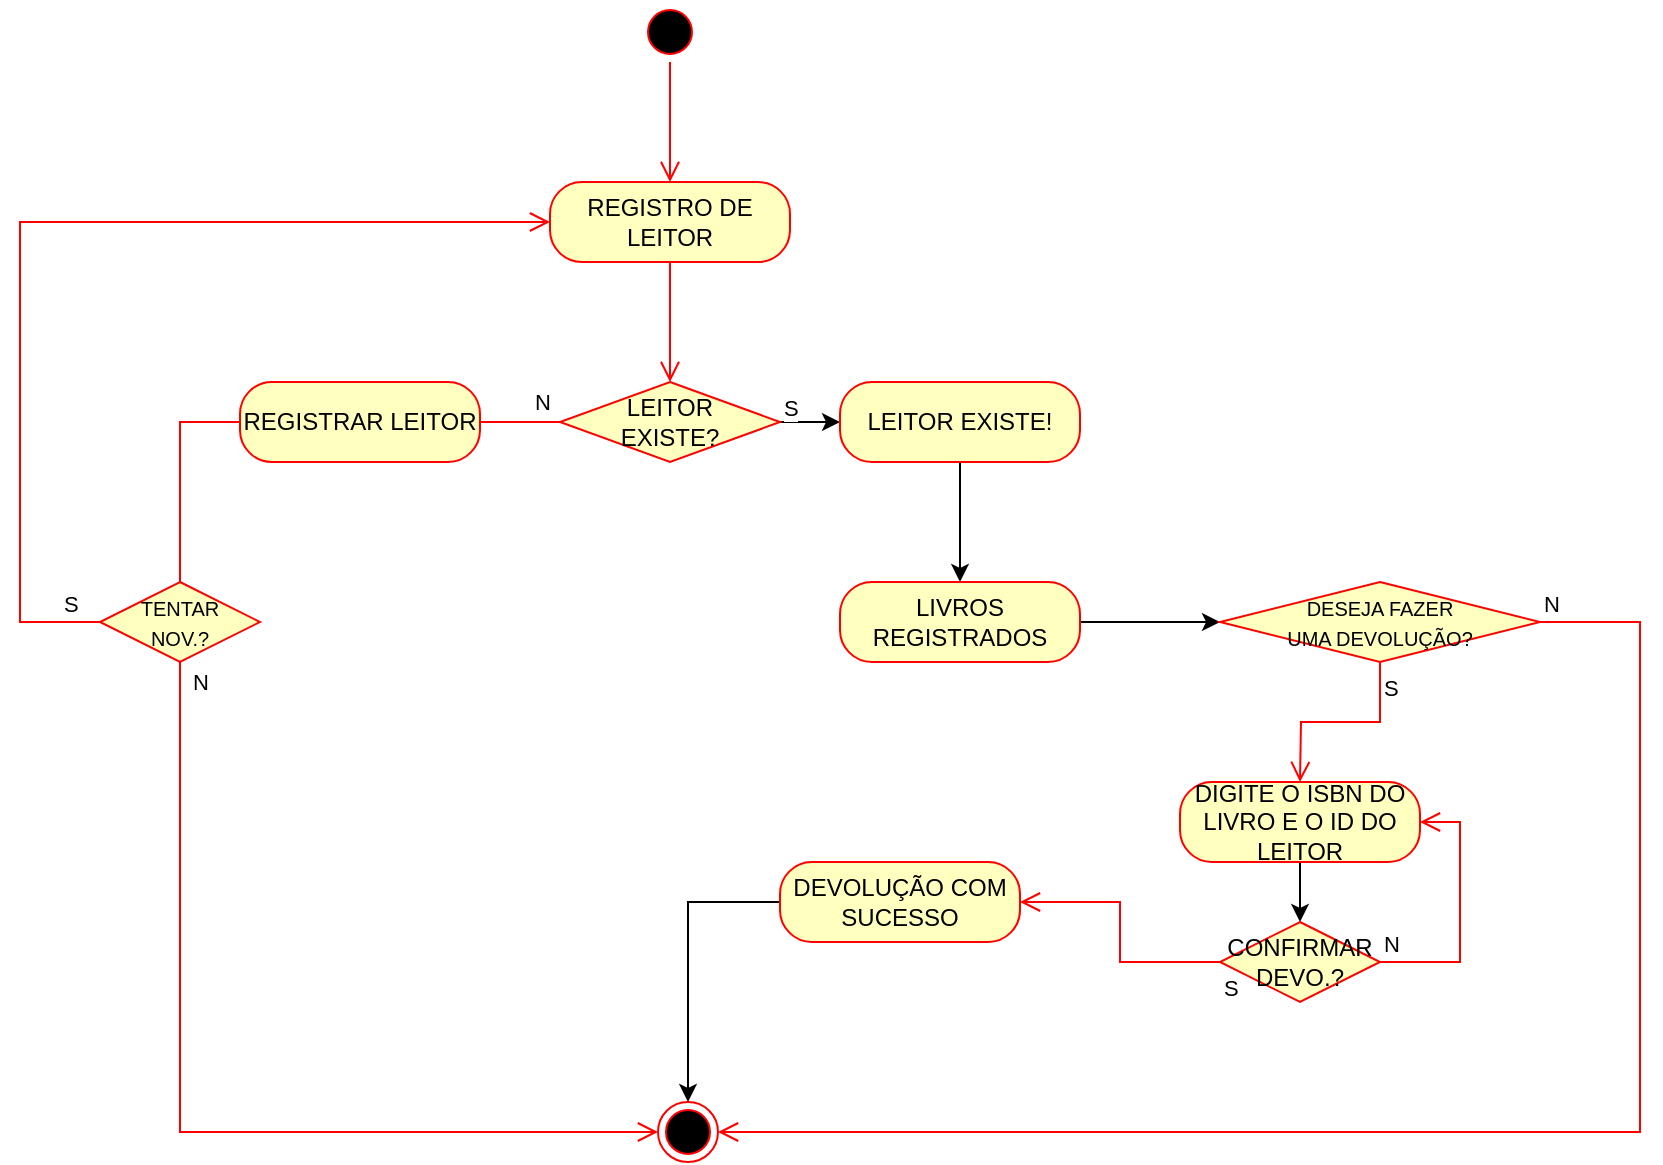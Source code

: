 <mxfile version="21.7.4" type="github">
  <diagram name="Página-1" id="rklyRRddWy1QR5BYHwa0">
    <mxGraphModel dx="880" dy="470" grid="1" gridSize="10" guides="1" tooltips="1" connect="1" arrows="1" fold="1" page="1" pageScale="1" pageWidth="827" pageHeight="1169" math="0" shadow="0">
      <root>
        <mxCell id="0" />
        <mxCell id="1" parent="0" />
        <object label="" id="CoI8HkjxxenNBoe4995--1">
          <mxCell style="ellipse;html=1;shape=startState;fillColor=#000000;strokeColor=#ff0000;" parent="1" vertex="1">
            <mxGeometry x="390" y="20" width="30" height="30" as="geometry" />
          </mxCell>
        </object>
        <mxCell id="CoI8HkjxxenNBoe4995--2" value="" style="edgeStyle=orthogonalEdgeStyle;html=1;verticalAlign=bottom;endArrow=open;endSize=8;strokeColor=#ff0000;rounded=0;" parent="1" source="CoI8HkjxxenNBoe4995--1" edge="1">
          <mxGeometry relative="1" as="geometry">
            <mxPoint x="405" y="110" as="targetPoint" />
          </mxGeometry>
        </mxCell>
        <mxCell id="CoI8HkjxxenNBoe4995--3" value="REGISTRO DE LEITOR" style="rounded=1;whiteSpace=wrap;html=1;arcSize=40;fontColor=#000000;fillColor=#ffffc0;strokeColor=#ff0000;" parent="1" vertex="1">
          <mxGeometry x="345" y="110" width="120" height="40" as="geometry" />
        </mxCell>
        <mxCell id="CoI8HkjxxenNBoe4995--4" value="" style="edgeStyle=orthogonalEdgeStyle;html=1;verticalAlign=bottom;endArrow=open;endSize=8;strokeColor=#ff0000;rounded=0;" parent="1" source="CoI8HkjxxenNBoe4995--3" edge="1">
          <mxGeometry relative="1" as="geometry">
            <mxPoint x="405" y="210" as="targetPoint" />
          </mxGeometry>
        </mxCell>
        <mxCell id="CoI8HkjxxenNBoe4995--15" value="" style="edgeStyle=orthogonalEdgeStyle;rounded=0;orthogonalLoop=1;jettySize=auto;html=1;" parent="1" source="CoI8HkjxxenNBoe4995--5" target="CoI8HkjxxenNBoe4995--13" edge="1">
          <mxGeometry relative="1" as="geometry" />
        </mxCell>
        <mxCell id="CoI8HkjxxenNBoe4995--5" value="LEITOR&lt;br&gt;EXISTE?" style="rhombus;whiteSpace=wrap;html=1;fontColor=#000000;fillColor=#ffffc0;strokeColor=#ff0000;" parent="1" vertex="1">
          <mxGeometry x="350" y="210" width="110" height="40" as="geometry" />
        </mxCell>
        <mxCell id="CoI8HkjxxenNBoe4995--7" value="S" style="edgeStyle=orthogonalEdgeStyle;html=1;align=left;verticalAlign=top;endArrow=open;endSize=8;strokeColor=#ff0000;rounded=0;exitX=0;exitY=0.5;exitDx=0;exitDy=0;entryX=0;entryY=0.5;entryDx=0;entryDy=0;" parent="1" source="CoI8HkjxxenNBoe4995--5" target="CoI8HkjxxenNBoe4995--12" edge="1">
          <mxGeometry x="-1" y="-112" relative="1" as="geometry">
            <mxPoint x="370" y="880" as="targetPoint" />
            <Array as="points">
              <mxPoint x="160" y="230" />
              <mxPoint x="160" y="585" />
            </Array>
            <mxPoint x="110" y="92" as="offset" />
          </mxGeometry>
        </mxCell>
        <mxCell id="CoI8HkjxxenNBoe4995--38" value="N" style="edgeLabel;html=1;align=center;verticalAlign=middle;resizable=0;points=[];" parent="CoI8HkjxxenNBoe4995--7" vertex="1" connectable="0">
          <mxGeometry x="-0.163" y="2" relative="1" as="geometry">
            <mxPoint x="8" y="-8" as="offset" />
          </mxGeometry>
        </mxCell>
        <mxCell id="CoI8HkjxxenNBoe4995--39" value="N" style="edgeLabel;html=1;align=center;verticalAlign=middle;resizable=0;points=[];" parent="CoI8HkjxxenNBoe4995--7" vertex="1" connectable="0">
          <mxGeometry x="-0.963" y="-1" relative="1" as="geometry">
            <mxPoint x="5" y="-9" as="offset" />
          </mxGeometry>
        </mxCell>
        <mxCell id="CoI8HkjxxenNBoe4995--12" value="" style="ellipse;html=1;shape=endState;fillColor=#000000;strokeColor=#ff0000;" parent="1" vertex="1">
          <mxGeometry x="399" y="570" width="30" height="30" as="geometry" />
        </mxCell>
        <mxCell id="CoI8HkjxxenNBoe4995--24" style="edgeStyle=orthogonalEdgeStyle;rounded=0;orthogonalLoop=1;jettySize=auto;html=1;entryX=0.5;entryY=0;entryDx=0;entryDy=0;" parent="1" source="CoI8HkjxxenNBoe4995--13" target="CoI8HkjxxenNBoe4995--16" edge="1">
          <mxGeometry relative="1" as="geometry">
            <mxPoint x="640" y="230.059" as="targetPoint" />
          </mxGeometry>
        </mxCell>
        <mxCell id="CoI8HkjxxenNBoe4995--13" value="LEITOR EXISTE!" style="rounded=1;whiteSpace=wrap;html=1;arcSize=40;fontColor=#000000;fillColor=#ffffc0;strokeColor=#ff0000;" parent="1" vertex="1">
          <mxGeometry x="490" y="210" width="120" height="40" as="geometry" />
        </mxCell>
        <mxCell id="CoI8HkjxxenNBoe4995--25" style="edgeStyle=orthogonalEdgeStyle;rounded=0;orthogonalLoop=1;jettySize=auto;html=1;entryX=0;entryY=0.5;entryDx=0;entryDy=0;" parent="1" source="CoI8HkjxxenNBoe4995--16" target="CoI8HkjxxenNBoe4995--18" edge="1">
          <mxGeometry relative="1" as="geometry" />
        </mxCell>
        <mxCell id="CoI8HkjxxenNBoe4995--16" value="LIVROS REGISTRADOS" style="rounded=1;whiteSpace=wrap;html=1;arcSize=40;fontColor=#000000;fillColor=#ffffc0;strokeColor=#ff0000;" parent="1" vertex="1">
          <mxGeometry x="490" y="310" width="120" height="40" as="geometry" />
        </mxCell>
        <mxCell id="CoI8HkjxxenNBoe4995--18" value="&lt;font style=&quot;font-size: 10px;&quot;&gt;DESEJA FAZER&lt;br&gt;UMA DEVOLUÇÃO?&lt;/font&gt;" style="rhombus;whiteSpace=wrap;html=1;fontColor=#000000;fillColor=#ffffc0;strokeColor=#ff0000;" parent="1" vertex="1">
          <mxGeometry x="680" y="310" width="160" height="40" as="geometry" />
        </mxCell>
        <mxCell id="CoI8HkjxxenNBoe4995--19" value="N" style="edgeStyle=orthogonalEdgeStyle;html=1;align=left;verticalAlign=bottom;endArrow=open;endSize=8;strokeColor=#ff0000;rounded=0;entryX=1;entryY=0.5;entryDx=0;entryDy=0;exitX=1;exitY=0.5;exitDx=0;exitDy=0;" parent="1" source="CoI8HkjxxenNBoe4995--18" target="CoI8HkjxxenNBoe4995--12" edge="1">
          <mxGeometry x="-1" relative="1" as="geometry">
            <mxPoint x="870" y="330" as="targetPoint" />
            <Array as="points">
              <mxPoint x="890" y="330" />
              <mxPoint x="890" y="585" />
            </Array>
          </mxGeometry>
        </mxCell>
        <mxCell id="CoI8HkjxxenNBoe4995--20" value="S" style="edgeStyle=orthogonalEdgeStyle;html=1;align=left;verticalAlign=top;endArrow=open;endSize=8;strokeColor=#ff0000;rounded=0;" parent="1" source="CoI8HkjxxenNBoe4995--18" edge="1">
          <mxGeometry x="-1" relative="1" as="geometry">
            <mxPoint x="720" y="410" as="targetPoint" />
          </mxGeometry>
        </mxCell>
        <mxCell id="CoI8HkjxxenNBoe4995--31" style="edgeStyle=orthogonalEdgeStyle;rounded=0;orthogonalLoop=1;jettySize=auto;html=1;entryX=0.5;entryY=0;entryDx=0;entryDy=0;exitX=0.5;exitY=1;exitDx=0;exitDy=0;" parent="1" source="CoI8HkjxxenNBoe4995--27" target="CoI8HkjxxenNBoe4995--40" edge="1">
          <mxGeometry relative="1" as="geometry" />
        </mxCell>
        <mxCell id="CoI8HkjxxenNBoe4995--27" value="DIGITE O ISBN DO LIVRO E O ID DO LEITOR" style="rounded=1;whiteSpace=wrap;html=1;arcSize=40;fontColor=#000000;fillColor=#ffffc0;strokeColor=#ff0000;" parent="1" vertex="1">
          <mxGeometry x="660" y="410" width="120" height="40" as="geometry" />
        </mxCell>
        <mxCell id="CoI8HkjxxenNBoe4995--32" style="edgeStyle=orthogonalEdgeStyle;rounded=0;orthogonalLoop=1;jettySize=auto;html=1;entryX=0.5;entryY=0;entryDx=0;entryDy=0;" parent="1" source="CoI8HkjxxenNBoe4995--29" target="CoI8HkjxxenNBoe4995--12" edge="1">
          <mxGeometry relative="1" as="geometry" />
        </mxCell>
        <mxCell id="CoI8HkjxxenNBoe4995--29" value="DEVOLUÇÃO COM SUCESSO" style="rounded=1;whiteSpace=wrap;html=1;arcSize=40;fontColor=#000000;fillColor=#ffffc0;strokeColor=#ff0000;" parent="1" vertex="1">
          <mxGeometry x="460" y="450" width="120" height="40" as="geometry" />
        </mxCell>
        <mxCell id="CoI8HkjxxenNBoe4995--33" value="REGISTRAR LEITOR" style="rounded=1;whiteSpace=wrap;html=1;arcSize=40;fontColor=#000000;fillColor=#ffffc0;strokeColor=#ff0000;" parent="1" vertex="1">
          <mxGeometry x="190" y="210" width="120" height="40" as="geometry" />
        </mxCell>
        <mxCell id="CoI8HkjxxenNBoe4995--35" value="&lt;font size=&quot;1&quot;&gt;TENTAR&lt;br&gt;NOV.?&lt;br&gt;&lt;/font&gt;" style="rhombus;whiteSpace=wrap;html=1;fontColor=#000000;fillColor=#ffffc0;strokeColor=#ff0000;" parent="1" vertex="1">
          <mxGeometry x="120" y="310" width="80" height="40" as="geometry" />
        </mxCell>
        <mxCell id="CoI8HkjxxenNBoe4995--36" value="S" style="edgeStyle=orthogonalEdgeStyle;html=1;align=left;verticalAlign=bottom;endArrow=open;endSize=8;strokeColor=#ff0000;rounded=0;exitX=0;exitY=0.5;exitDx=0;exitDy=0;entryX=0;entryY=0.5;entryDx=0;entryDy=0;" parent="1" source="CoI8HkjxxenNBoe4995--35" target="CoI8HkjxxenNBoe4995--3" edge="1">
          <mxGeometry x="-0.921" relative="1" as="geometry">
            <mxPoint x="300" y="330" as="targetPoint" />
            <Array as="points">
              <mxPoint x="80" y="330" />
              <mxPoint x="80" y="130" />
            </Array>
            <mxPoint as="offset" />
          </mxGeometry>
        </mxCell>
        <mxCell id="CoI8HkjxxenNBoe4995--40" value="CONFIRMAR&lt;br&gt;DEVO.?" style="rhombus;whiteSpace=wrap;html=1;fontColor=#000000;fillColor=#ffffc0;strokeColor=#ff0000;" parent="1" vertex="1">
          <mxGeometry x="680" y="480" width="80" height="40" as="geometry" />
        </mxCell>
        <mxCell id="CoI8HkjxxenNBoe4995--41" value="N" style="edgeStyle=orthogonalEdgeStyle;html=1;align=left;verticalAlign=bottom;endArrow=open;endSize=8;strokeColor=#ff0000;rounded=0;entryX=1;entryY=0.5;entryDx=0;entryDy=0;exitX=1;exitY=0.5;exitDx=0;exitDy=0;" parent="1" source="CoI8HkjxxenNBoe4995--40" target="CoI8HkjxxenNBoe4995--27" edge="1">
          <mxGeometry x="-1" relative="1" as="geometry">
            <mxPoint x="810" y="490" as="targetPoint" />
            <Array as="points">
              <mxPoint x="800" y="500" />
              <mxPoint x="800" y="430" />
            </Array>
          </mxGeometry>
        </mxCell>
        <mxCell id="CoI8HkjxxenNBoe4995--42" value="S" style="edgeStyle=orthogonalEdgeStyle;html=1;align=left;verticalAlign=top;endArrow=open;endSize=8;strokeColor=#ff0000;rounded=0;entryX=1;entryY=0.5;entryDx=0;entryDy=0;" parent="1" source="CoI8HkjxxenNBoe4995--40" target="CoI8HkjxxenNBoe4995--29" edge="1">
          <mxGeometry x="-1" relative="1" as="geometry">
            <mxPoint x="670" y="570" as="targetPoint" />
          </mxGeometry>
        </mxCell>
      </root>
    </mxGraphModel>
  </diagram>
</mxfile>
